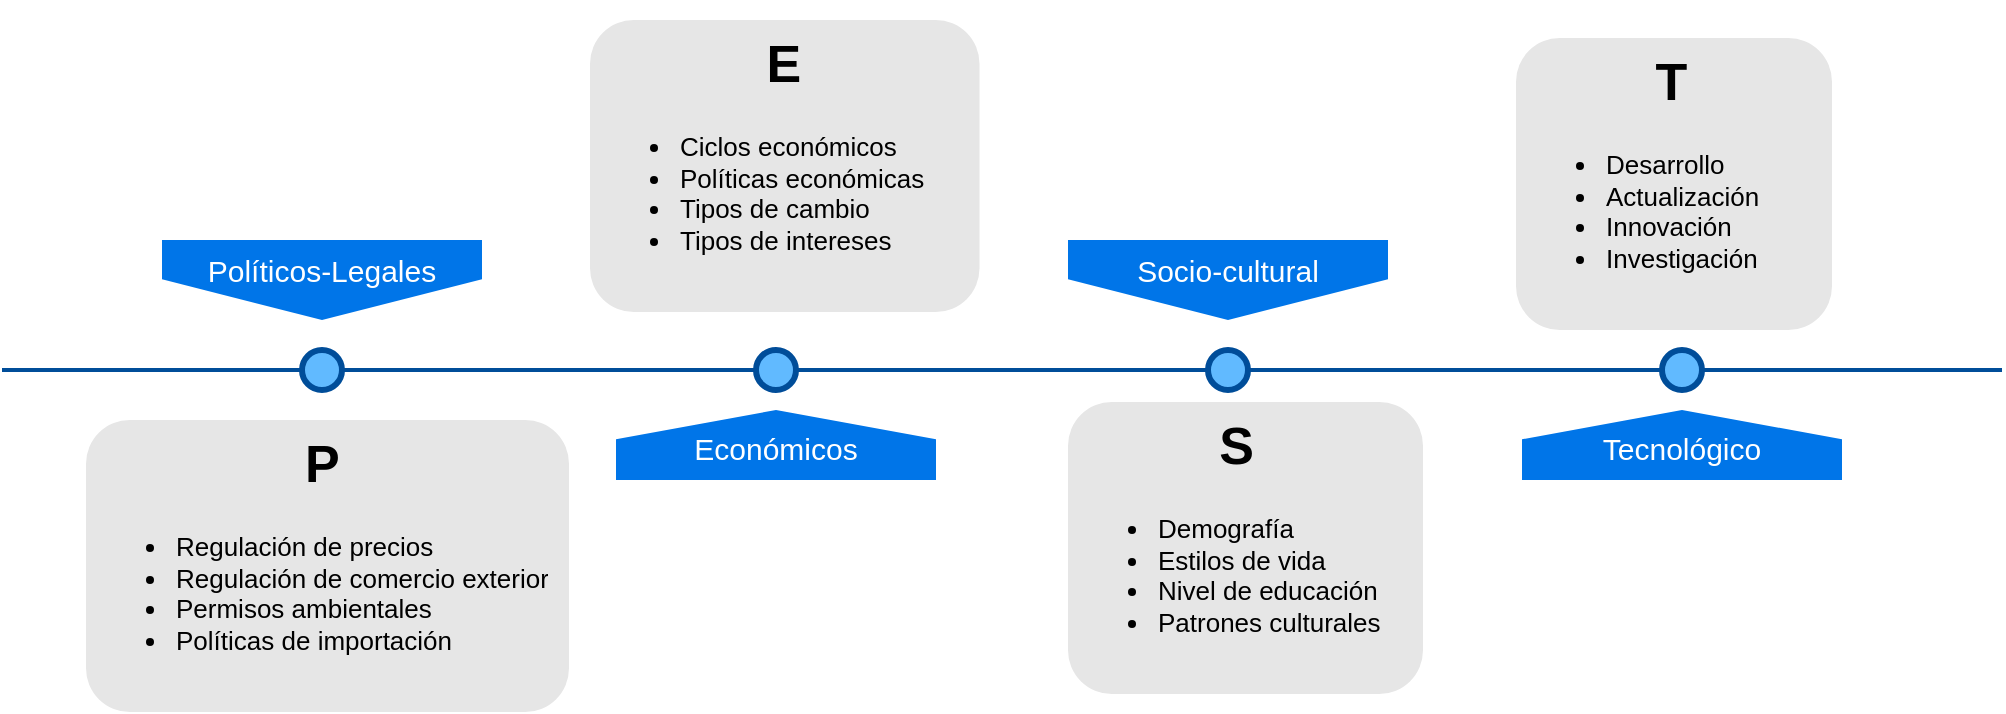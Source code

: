 <mxfile version="21.0.8" type="github">
  <diagram name="Page-1" id="82e54ff1-d628-8f03-85c4-9753963a91cd">
    <mxGraphModel dx="1124" dy="615" grid="0" gridSize="10" guides="1" tooltips="1" connect="1" arrows="1" fold="1" page="1" pageScale="1" pageWidth="1100" pageHeight="850" background="none" math="0" shadow="0">
      <root>
        <mxCell id="0" />
        <mxCell id="1" parent="0" />
        <mxCell id="4ec97bd9e5d20128-1" value="" style="line;strokeWidth=2;html=1;fillColor=none;fontSize=28;fontColor=#004D99;strokeColor=#004D99;" parent="1" vertex="1">
          <mxGeometry x="40" y="400" width="1000" height="10" as="geometry" />
        </mxCell>
        <mxCell id="4ec97bd9e5d20128-5" value="Políticos-Legales" style="shape=offPageConnector;whiteSpace=wrap;html=1;fillColor=#0075E8;fontSize=15;fontColor=#FFFFFF;size=0.509;verticalAlign=top;strokeColor=none;" parent="1" vertex="1">
          <mxGeometry x="120" y="340" width="160" height="40" as="geometry" />
        </mxCell>
        <mxCell id="4ec97bd9e5d20128-6" value="Socio-cultural" style="shape=offPageConnector;whiteSpace=wrap;html=1;fillColor=#0075E8;fontSize=15;fontColor=#FFFFFF;size=0.509;verticalAlign=top;strokeColor=none;" parent="1" vertex="1">
          <mxGeometry x="573" y="340" width="160" height="40" as="geometry" />
        </mxCell>
        <mxCell id="4ec97bd9e5d20128-7" value="Económicos" style="shape=offPageConnector;whiteSpace=wrap;html=1;fillColor=#0075E8;fontSize=15;fontColor=#FFFFFF;size=0.418;flipV=1;verticalAlign=bottom;strokeColor=none;spacingBottom=4;" parent="1" vertex="1">
          <mxGeometry x="347" y="425" width="160" height="35" as="geometry" />
        </mxCell>
        <mxCell id="4ec97bd9e5d20128-8" value="Tecnológico" style="shape=offPageConnector;whiteSpace=wrap;html=1;fillColor=#0075E8;fontSize=15;fontColor=#FFFFFF;size=0.418;flipV=1;verticalAlign=bottom;strokeColor=none;spacingBottom=4;" parent="1" vertex="1">
          <mxGeometry x="800" y="425" width="160" height="35" as="geometry" />
        </mxCell>
        <mxCell id="4ec97bd9e5d20128-9" value="" style="ellipse;whiteSpace=wrap;html=1;fillColor=#61BAFF;fontSize=28;fontColor=#004D99;strokeWidth=3;strokeColor=#004D99;" parent="1" vertex="1">
          <mxGeometry x="190" y="395" width="20" height="20" as="geometry" />
        </mxCell>
        <mxCell id="4ec97bd9e5d20128-10" value="" style="ellipse;whiteSpace=wrap;html=1;fillColor=#61BAFF;fontSize=28;fontColor=#004D99;strokeWidth=3;strokeColor=#004D99;" parent="1" vertex="1">
          <mxGeometry x="417" y="395" width="20" height="20" as="geometry" />
        </mxCell>
        <mxCell id="4ec97bd9e5d20128-11" value="" style="ellipse;whiteSpace=wrap;html=1;fillColor=#61BAFF;fontSize=28;fontColor=#004D99;strokeWidth=3;strokeColor=#004D99;" parent="1" vertex="1">
          <mxGeometry x="643" y="395" width="20" height="20" as="geometry" />
        </mxCell>
        <mxCell id="4ec97bd9e5d20128-13" value="" style="ellipse;whiteSpace=wrap;html=1;fillColor=#61BAFF;fontSize=28;fontColor=#004D99;strokeWidth=3;strokeColor=#004D99;" parent="1" vertex="1">
          <mxGeometry x="870" y="395" width="20" height="20" as="geometry" />
        </mxCell>
        <mxCell id="4ec97bd9e5d20128-14" value="&lt;h1 align=&quot;center&quot;&gt;P&lt;/h1&gt;&lt;div align=&quot;left&quot;&gt;&lt;ul&gt;&lt;li&gt;Regulación de precios&lt;/li&gt;&lt;li&gt;Regulación de comercio exterior&lt;br&gt;&lt;/li&gt;&lt;li&gt;Permisos ambientales &lt;br&gt;&lt;/li&gt;&lt;li&gt;Políticas de importación &lt;br&gt;&lt;/li&gt;&lt;/ul&gt;&lt;/div&gt;" style="text;html=1;spacing=5;spacingTop=-20;whiteSpace=wrap;overflow=hidden;strokeColor=none;strokeWidth=3;fillColor=#E6E6E6;fontSize=13;fontColor=#000000;align=left;rounded=1;" parent="1" vertex="1">
          <mxGeometry x="82" y="430" width="241.5" height="146" as="geometry" />
        </mxCell>
        <mxCell id="ACtFL_JrIMCPYO-WyjFq-1" value="&lt;h1 align=&quot;center&quot;&gt;&amp;nbsp;&amp;nbsp; E&lt;br&gt;&lt;/h1&gt;&lt;div align=&quot;left&quot;&gt;&lt;ul&gt;&lt;li&gt;Ciclos económicos&lt;br&gt;&lt;/li&gt;&lt;li&gt;Políticas económicas&lt;br&gt;&lt;/li&gt;&lt;li&gt;Tipos de cambio&lt;br&gt;&lt;/li&gt;&lt;li&gt;Tipos de intereses &lt;br&gt;&lt;/li&gt;&lt;/ul&gt;&lt;/div&gt;" style="text;html=1;spacing=5;spacingTop=-20;whiteSpace=wrap;overflow=hidden;strokeColor=none;strokeWidth=3;fillColor=#E6E6E6;fontSize=13;fontColor=#000000;align=left;rounded=1;" vertex="1" parent="1">
          <mxGeometry x="334" y="230" width="194.75" height="146" as="geometry" />
        </mxCell>
        <mxCell id="ACtFL_JrIMCPYO-WyjFq-2" value="&lt;h1 align=&quot;center&quot;&gt;&amp;nbsp;S&lt;br&gt;&lt;/h1&gt;&lt;div align=&quot;left&quot;&gt;&lt;ul&gt;&lt;li&gt;Demografía&lt;/li&gt;&lt;li&gt;Estilos de vida&lt;br&gt;&lt;/li&gt;&lt;li&gt;Nivel de educación &lt;br&gt;&lt;/li&gt;&lt;li&gt;Patrones culturales &lt;br&gt;&lt;/li&gt;&lt;/ul&gt;&lt;/div&gt;" style="text;html=1;spacing=5;spacingTop=-20;whiteSpace=wrap;overflow=hidden;strokeColor=none;strokeWidth=3;fillColor=#E6E6E6;fontSize=13;fontColor=#000000;align=left;rounded=1;" vertex="1" parent="1">
          <mxGeometry x="573" y="421" width="177.5" height="146" as="geometry" />
        </mxCell>
        <mxCell id="ACtFL_JrIMCPYO-WyjFq-3" value="&lt;h1 align=&quot;center&quot;&gt;&amp;nbsp;&amp;nbsp;&amp;nbsp; T&lt;br&gt;&lt;/h1&gt;&lt;div align=&quot;left&quot;&gt;&lt;ul&gt;&lt;li&gt;Desarrollo&lt;/li&gt;&lt;li&gt;Actualización&lt;br&gt;&lt;/li&gt;&lt;li&gt;Innovación &lt;br&gt;&lt;/li&gt;&lt;li&gt;Investigación &lt;br&gt;&lt;/li&gt;&lt;/ul&gt;&lt;/div&gt;" style="text;html=1;spacing=5;spacingTop=-20;whiteSpace=wrap;overflow=hidden;strokeColor=none;strokeWidth=3;fillColor=#E6E6E6;fontSize=13;fontColor=#000000;align=left;rounded=1;" vertex="1" parent="1">
          <mxGeometry x="797" y="239" width="158" height="146" as="geometry" />
        </mxCell>
      </root>
    </mxGraphModel>
  </diagram>
</mxfile>
